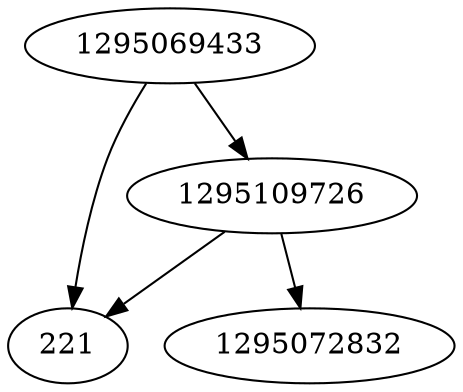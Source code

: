 strict digraph  {
1295072832;
1295069433;
221;
1295109726;
1295069433 -> 221;
1295069433 -> 1295109726;
1295109726 -> 221;
1295109726 -> 1295072832;
}
